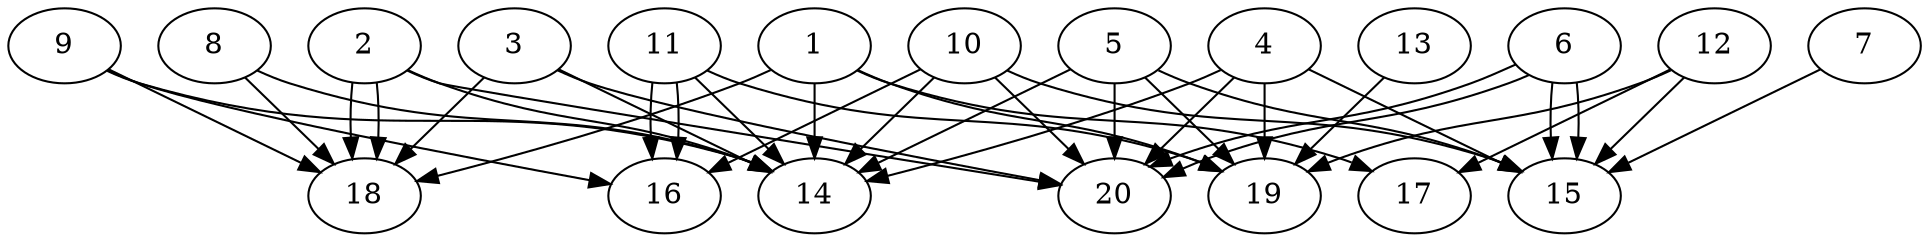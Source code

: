 // DAG automatically generated by daggen at Wed Jul 24 21:20:53 2019
// ./daggen --dot -n 20 --ccr 0.3 --fat 0.8 --regular 0.5 --density 0.7 --mindata 5242880 --maxdata 52428800 
digraph G {
  1 [size="61020160", alpha="0.16", expect_size="18306048"] 
  1 -> 14 [size ="18306048"]
  1 -> 17 [size ="18306048"]
  1 -> 18 [size ="18306048"]
  1 -> 19 [size ="18306048"]
  2 [size="39604907", alpha="0.19", expect_size="11881472"] 
  2 -> 14 [size ="11881472"]
  2 -> 18 [size ="11881472"]
  2 -> 18 [size ="11881472"]
  2 -> 20 [size ="11881472"]
  3 [size="19858773", alpha="0.07", expect_size="5957632"] 
  3 -> 14 [size ="5957632"]
  3 -> 18 [size ="5957632"]
  3 -> 20 [size ="5957632"]
  4 [size="165758293", alpha="0.02", expect_size="49727488"] 
  4 -> 14 [size ="49727488"]
  4 -> 15 [size ="49727488"]
  4 -> 19 [size ="49727488"]
  4 -> 20 [size ="49727488"]
  5 [size="33058133", alpha="0.19", expect_size="9917440"] 
  5 -> 14 [size ="9917440"]
  5 -> 15 [size ="9917440"]
  5 -> 19 [size ="9917440"]
  5 -> 20 [size ="9917440"]
  6 [size="79220053", alpha="0.17", expect_size="23766016"] 
  6 -> 15 [size ="23766016"]
  6 -> 15 [size ="23766016"]
  6 -> 20 [size ="23766016"]
  6 -> 20 [size ="23766016"]
  7 [size="99136853", alpha="0.15", expect_size="29741056"] 
  7 -> 15 [size ="29741056"]
  8 [size="149838507", alpha="0.07", expect_size="44951552"] 
  8 -> 14 [size ="44951552"]
  8 -> 18 [size ="44951552"]
  9 [size="18247680", alpha="0.16", expect_size="5474304"] 
  9 -> 14 [size ="5474304"]
  9 -> 16 [size ="5474304"]
  9 -> 18 [size ="5474304"]
  10 [size="137881600", alpha="0.12", expect_size="41364480"] 
  10 -> 14 [size ="41364480"]
  10 -> 15 [size ="41364480"]
  10 -> 16 [size ="41364480"]
  10 -> 20 [size ="41364480"]
  11 [size="29644800", alpha="0.10", expect_size="8893440"] 
  11 -> 14 [size ="8893440"]
  11 -> 16 [size ="8893440"]
  11 -> 16 [size ="8893440"]
  11 -> 19 [size ="8893440"]
  12 [size="152832000", alpha="0.12", expect_size="45849600"] 
  12 -> 15 [size ="45849600"]
  12 -> 17 [size ="45849600"]
  12 -> 19 [size ="45849600"]
  13 [size="144520533", alpha="0.18", expect_size="43356160"] 
  13 -> 19 [size ="43356160"]
  14 [size="40946347", alpha="0.03", expect_size="12283904"] 
  15 [size="58040320", alpha="0.18", expect_size="17412096"] 
  16 [size="51609600", alpha="0.00", expect_size="15482880"] 
  17 [size="28303360", alpha="0.03", expect_size="8491008"] 
  18 [size="142421333", alpha="0.17", expect_size="42726400"] 
  19 [size="36345173", alpha="0.15", expect_size="10903552"] 
  20 [size="162423467", alpha="0.14", expect_size="48727040"] 
}
